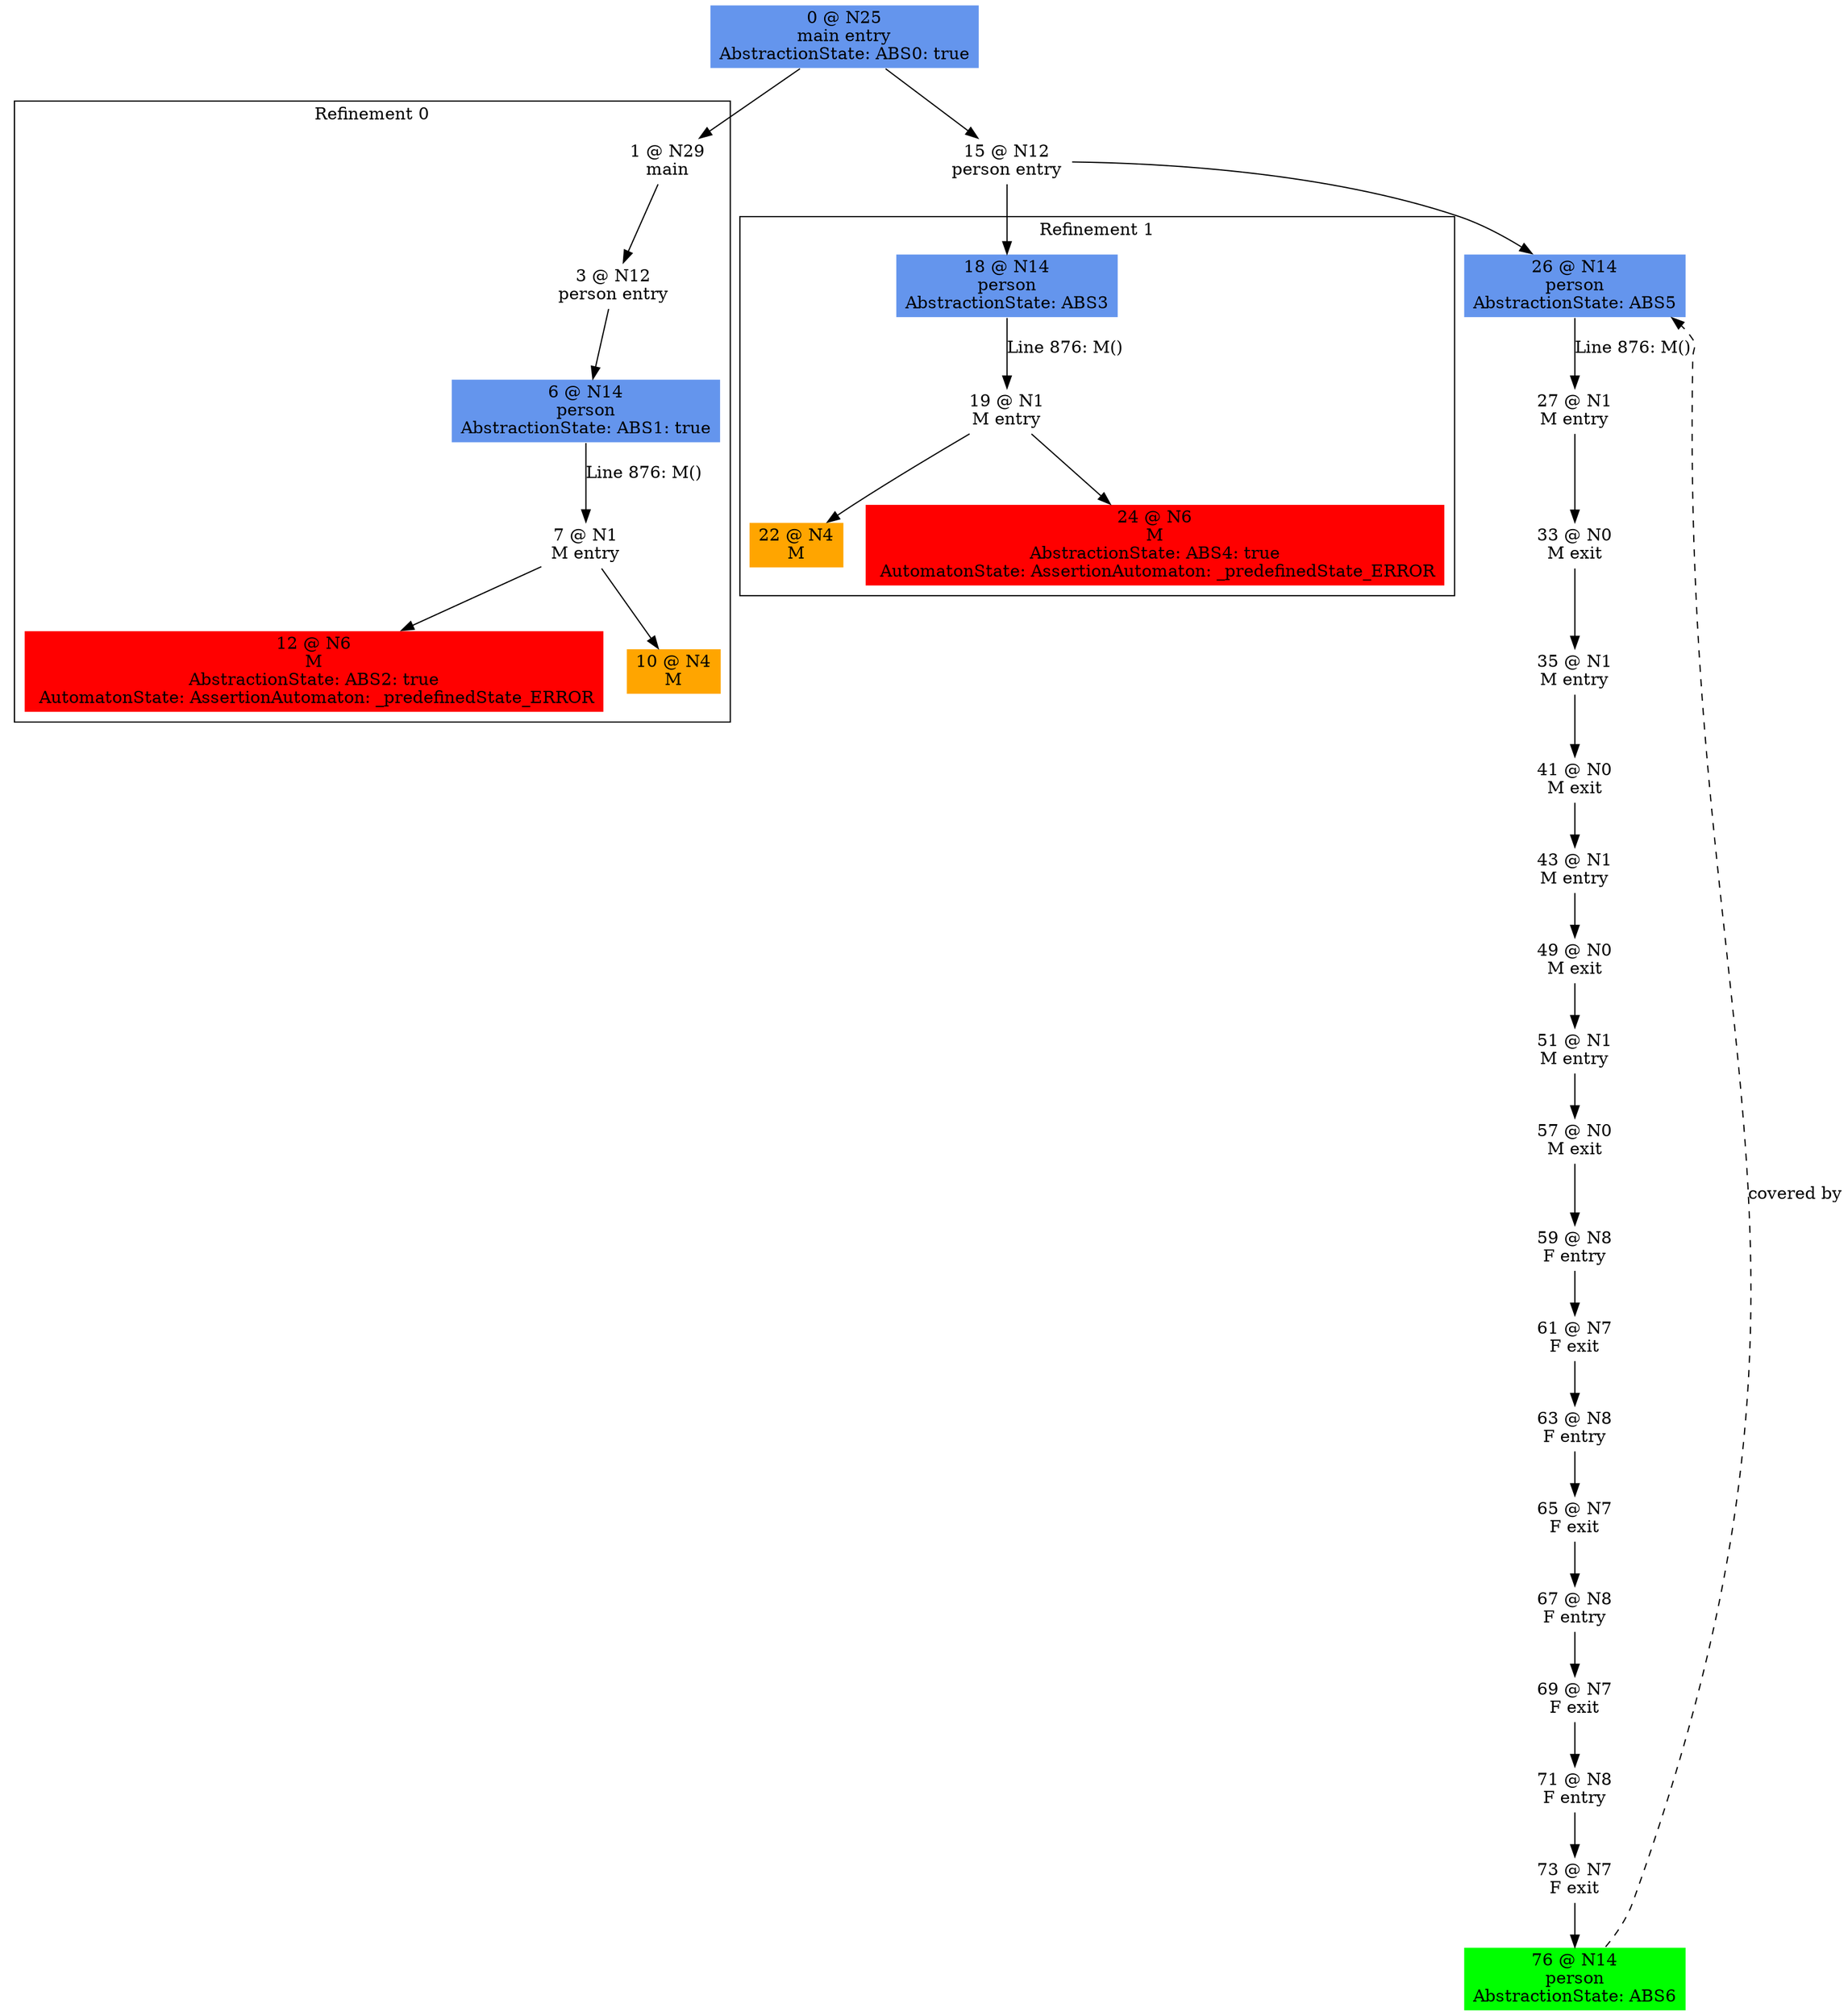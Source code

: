 digraph ARG {
node [style="filled" shape="box" color="white"]
subgraph cluster_0 {
label="Refinement 0"
1 [label="1 @ N29\nmain\n" id="1"]
3 [label="3 @ N12\nperson entry\n" id="3"]
6 [fillcolor="cornflowerblue" label="6 @ N14\nperson\nAbstractionState: ABS1: true" id="6"]
7 [label="7 @ N1\nM entry\n" id="7"]
12 [fillcolor="red" label="12 @ N6\nM\nAbstractionState: ABS2: true
 AutomatonState: AssertionAutomaton: _predefinedState_ERROR" id="12"]
10 [fillcolor="orange" label="10 @ N4\nM\n" id="10"]
1 -> 3 []
3 -> 6 []
6 -> 7 [label="Line 876: M()" id="6 -> 7"]
7 -> 10 []
7 -> 12 []
}
0 -> 1
subgraph cluster_1 {
label="Refinement 1"
18 [fillcolor="cornflowerblue" label="18 @ N14\nperson\nAbstractionState: ABS3" id="18"]
19 [label="19 @ N1\nM entry\n" id="19"]
22 [fillcolor="orange" label="22 @ N4\nM\n" id="22"]
24 [fillcolor="red" label="24 @ N6\nM\nAbstractionState: ABS4: true
 AutomatonState: AssertionAutomaton: _predefinedState_ERROR" id="24"]
18 -> 19 [label="Line 876: M()" id="18 -> 19"]
19 -> 24 []
19 -> 22 []
}
15 -> 18
0 [fillcolor="cornflowerblue" label="0 @ N25\nmain entry\nAbstractionState: ABS0: true" id="0"]
15 [label="15 @ N12\nperson entry\n" id="15"]
26 [fillcolor="cornflowerblue" label="26 @ N14\nperson\nAbstractionState: ABS5" id="26"]
27 [label="27 @ N1\nM entry\n" id="27"]
33 [label="33 @ N0\nM exit\n" id="33"]
35 [label="35 @ N1\nM entry\n" id="35"]
41 [label="41 @ N0\nM exit\n" id="41"]
43 [label="43 @ N1\nM entry\n" id="43"]
49 [label="49 @ N0\nM exit\n" id="49"]
51 [label="51 @ N1\nM entry\n" id="51"]
57 [label="57 @ N0\nM exit\n" id="57"]
59 [label="59 @ N8\nF entry\n" id="59"]
61 [label="61 @ N7\nF exit\n" id="61"]
63 [label="63 @ N8\nF entry\n" id="63"]
65 [label="65 @ N7\nF exit\n" id="65"]
67 [label="67 @ N8\nF entry\n" id="67"]
69 [label="69 @ N7\nF exit\n" id="69"]
71 [label="71 @ N8\nF entry\n" id="71"]
73 [label="73 @ N7\nF exit\n" id="73"]
76 [fillcolor="green" label="76 @ N14\nperson\nAbstractionState: ABS6" id="76"]
0 -> 15 []
15 -> 26 []
76 -> 26 [style="dashed" weight="0" label="covered by"]
26 -> 27 [label="Line 876: M()" id="26 -> 27"]
27 -> 33 []
33 -> 35 []
35 -> 41 []
41 -> 43 []
43 -> 49 []
49 -> 51 []
51 -> 57 []
57 -> 59 []
59 -> 61 []
61 -> 63 []
63 -> 65 []
65 -> 67 []
67 -> 69 []
69 -> 71 []
71 -> 73 []
73 -> 76 []
}
